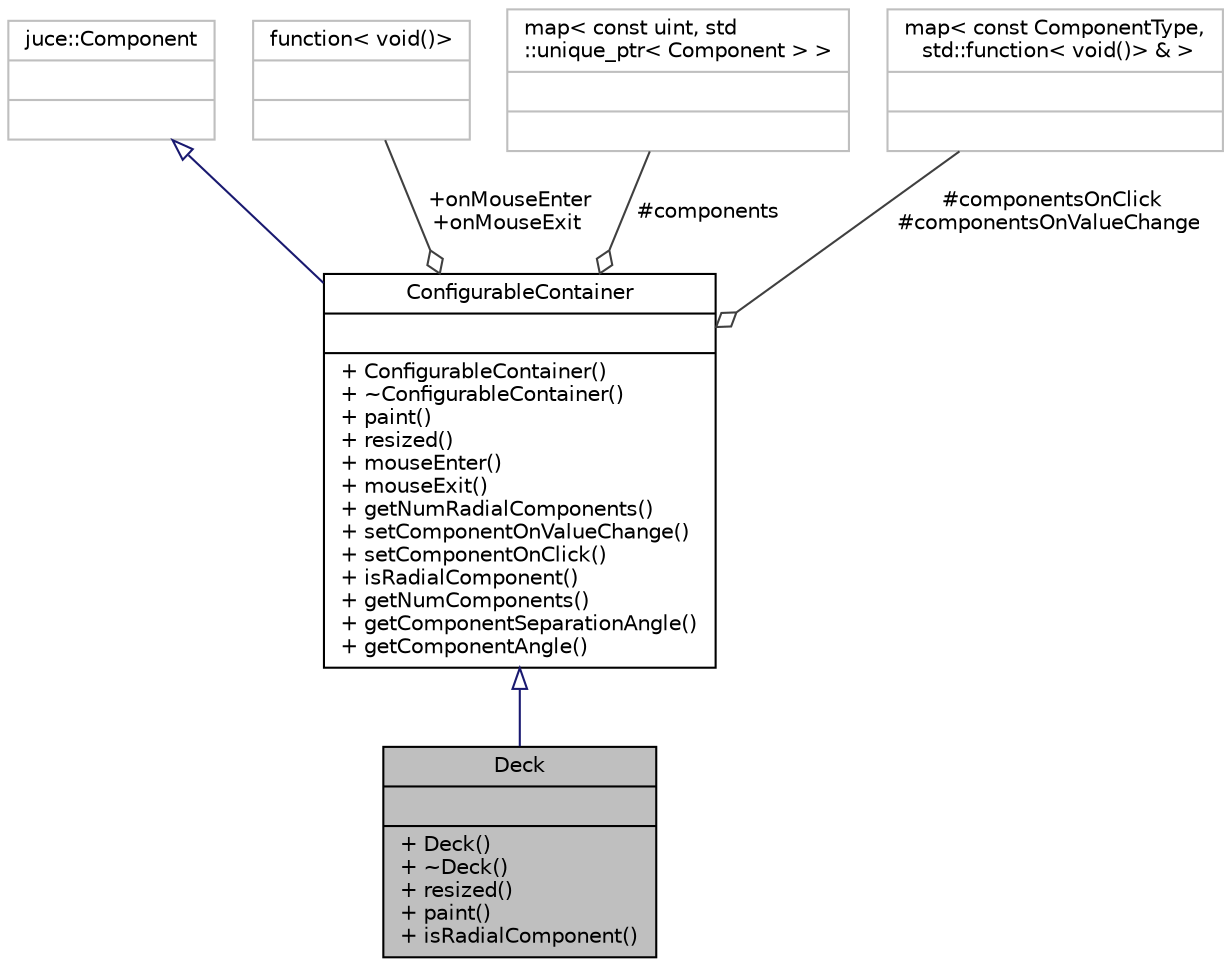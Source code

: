 digraph "Deck"
{
 // LATEX_PDF_SIZE
  bgcolor="transparent";
  edge [fontname="Helvetica",fontsize="10",labelfontname="Helvetica",labelfontsize="10"];
  node [fontname="Helvetica",fontsize="10",shape=record];
  Node1 [label="{Deck\n||+ Deck()\l+ ~Deck()\l+ resized()\l+ paint()\l+ isRadialComponent()\l}",height=0.2,width=0.4,color="black", fillcolor="grey75", style="filled", fontcolor="black",tooltip="Deck contains some ConfigurableContainer::ComponentType components it arranges the radial components ..."];
  Node2 -> Node1 [dir="back",color="midnightblue",fontsize="10",style="solid",arrowtail="onormal"];
  Node2 [label="{ConfigurableContainer\n||+ ConfigurableContainer()\l+ ~ConfigurableContainer()\l+ paint()\l+ resized()\l+ mouseEnter()\l+ mouseExit()\l+ getNumRadialComponents()\l+ setComponentOnValueChange()\l+ setComponentOnClick()\l+ isRadialComponent()\l+ getNumComponents()\l+ getComponentSeparationAngle()\l+ getComponentAngle()\l}",height=0.2,width=0.4,color="black",URL="$classConfigurableContainer.html",tooltip="The ConfigurableContainer class contains sliders and buttons."];
  Node3 -> Node2 [dir="back",color="midnightblue",fontsize="10",style="solid",arrowtail="onormal"];
  Node3 [label="{juce::Component\n||}",height=0.2,width=0.4,color="grey75",tooltip=" "];
  Node4 -> Node2 [color="grey25",fontsize="10",style="solid",label=" +onMouseEnter\n+onMouseExit" ,arrowhead="odiamond"];
  Node4 [label="{function\< void()\>\n||}",height=0.2,width=0.4,color="grey75",tooltip=" "];
  Node5 -> Node2 [color="grey25",fontsize="10",style="solid",label=" #components" ,arrowhead="odiamond"];
  Node5 [label="{map\< const uint, std\l::unique_ptr\< Component \> \>\n||}",height=0.2,width=0.4,color="grey75",tooltip=" "];
  Node6 -> Node2 [color="grey25",fontsize="10",style="solid",label=" #componentsOnClick\n#componentsOnValueChange" ,arrowhead="odiamond"];
  Node6 [label="{map\< const ComponentType,\l std::function\< void()\> & \>\n||}",height=0.2,width=0.4,color="grey75",tooltip=" "];
}
